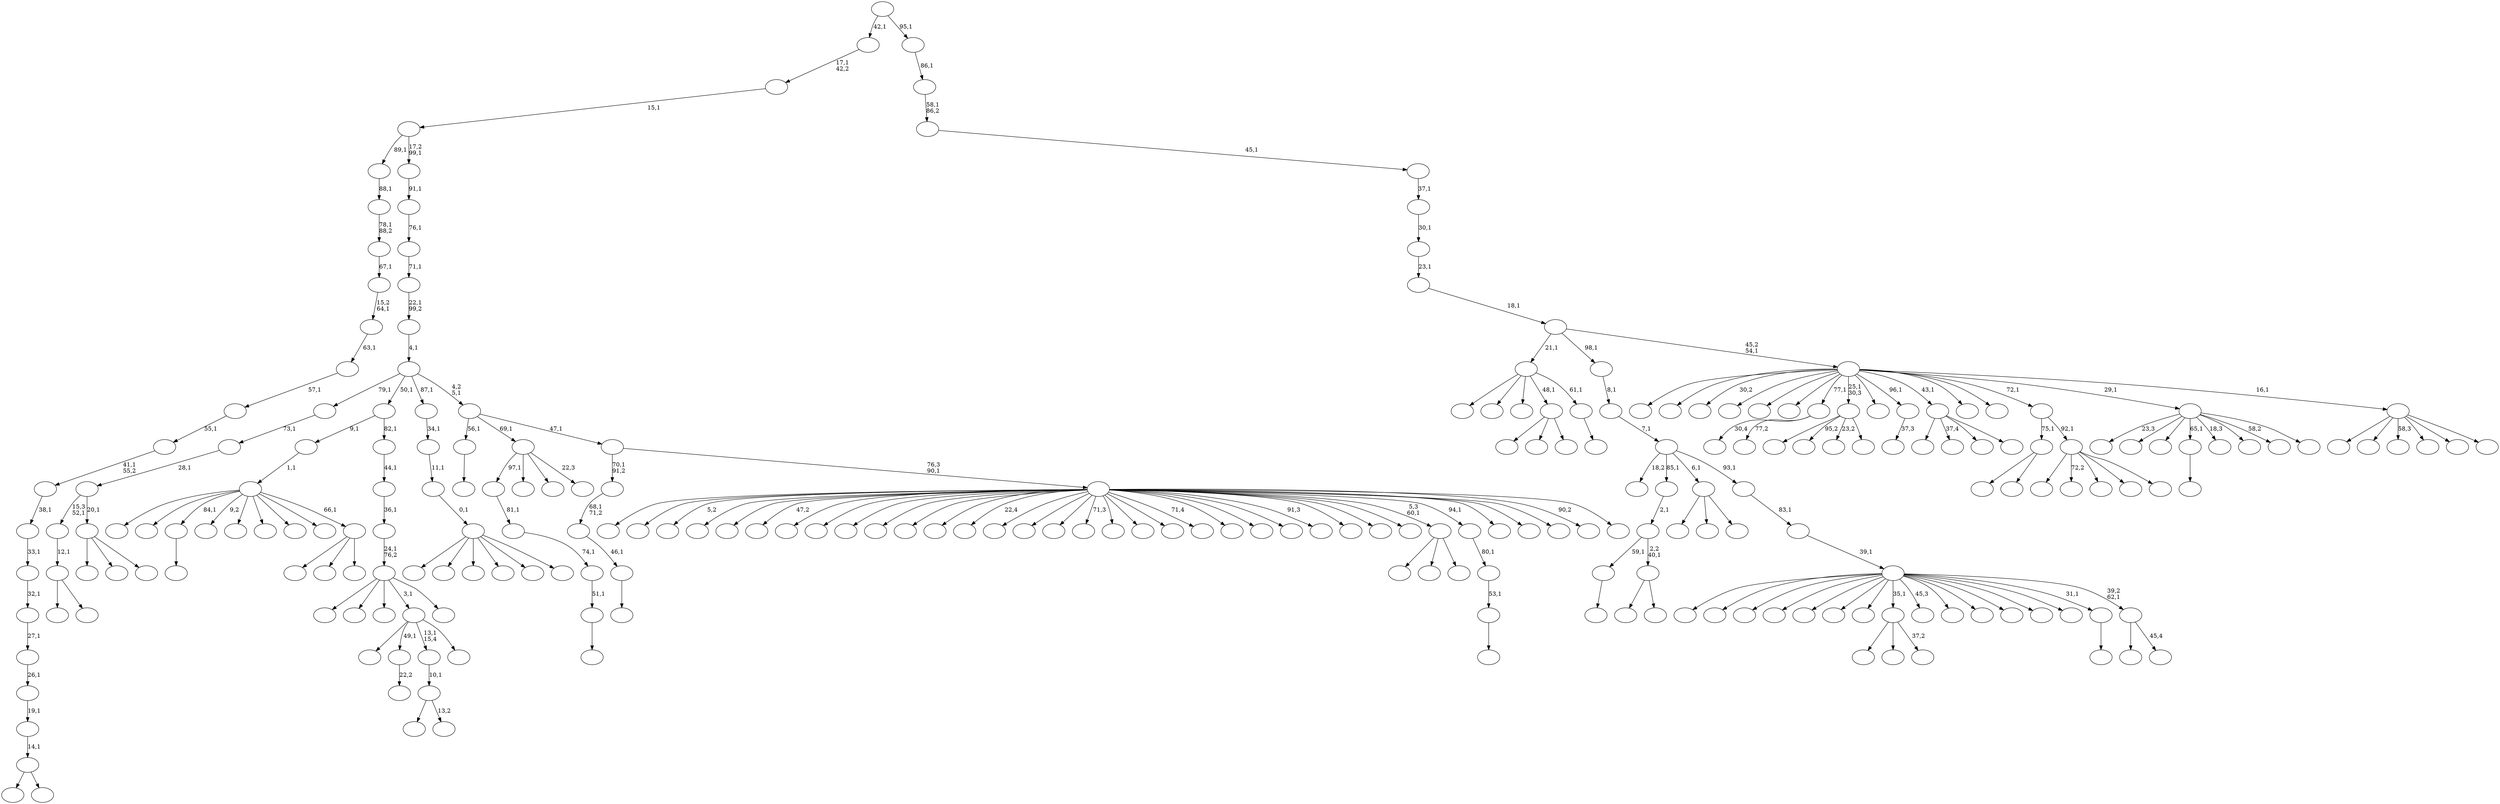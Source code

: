 digraph T {
	250 [label=""]
	249 [label=""]
	248 [label=""]
	247 [label=""]
	246 [label=""]
	245 [label=""]
	244 [label=""]
	243 [label=""]
	242 [label=""]
	241 [label=""]
	240 [label=""]
	239 [label=""]
	238 [label=""]
	237 [label=""]
	236 [label=""]
	235 [label=""]
	234 [label=""]
	233 [label=""]
	232 [label=""]
	231 [label=""]
	230 [label=""]
	229 [label=""]
	228 [label=""]
	227 [label=""]
	226 [label=""]
	225 [label=""]
	224 [label=""]
	223 [label=""]
	222 [label=""]
	221 [label=""]
	220 [label=""]
	219 [label=""]
	218 [label=""]
	217 [label=""]
	216 [label=""]
	215 [label=""]
	214 [label=""]
	213 [label=""]
	212 [label=""]
	211 [label=""]
	210 [label=""]
	209 [label=""]
	208 [label=""]
	207 [label=""]
	206 [label=""]
	205 [label=""]
	204 [label=""]
	203 [label=""]
	202 [label=""]
	201 [label=""]
	200 [label=""]
	199 [label=""]
	198 [label=""]
	197 [label=""]
	196 [label=""]
	195 [label=""]
	194 [label=""]
	193 [label=""]
	192 [label=""]
	191 [label=""]
	190 [label=""]
	189 [label=""]
	188 [label=""]
	187 [label=""]
	186 [label=""]
	185 [label=""]
	184 [label=""]
	183 [label=""]
	182 [label=""]
	181 [label=""]
	180 [label=""]
	179 [label=""]
	178 [label=""]
	177 [label=""]
	176 [label=""]
	175 [label=""]
	174 [label=""]
	173 [label=""]
	172 [label=""]
	171 [label=""]
	170 [label=""]
	169 [label=""]
	168 [label=""]
	167 [label=""]
	166 [label=""]
	165 [label=""]
	164 [label=""]
	163 [label=""]
	162 [label=""]
	161 [label=""]
	160 [label=""]
	159 [label=""]
	158 [label=""]
	157 [label=""]
	156 [label=""]
	155 [label=""]
	154 [label=""]
	153 [label=""]
	152 [label=""]
	151 [label=""]
	150 [label=""]
	149 [label=""]
	148 [label=""]
	147 [label=""]
	146 [label=""]
	145 [label=""]
	144 [label=""]
	143 [label=""]
	142 [label=""]
	141 [label=""]
	140 [label=""]
	139 [label=""]
	138 [label=""]
	137 [label=""]
	136 [label=""]
	135 [label=""]
	134 [label=""]
	133 [label=""]
	132 [label=""]
	131 [label=""]
	130 [label=""]
	129 [label=""]
	128 [label=""]
	127 [label=""]
	126 [label=""]
	125 [label=""]
	124 [label=""]
	123 [label=""]
	122 [label=""]
	121 [label=""]
	120 [label=""]
	119 [label=""]
	118 [label=""]
	117 [label=""]
	116 [label=""]
	115 [label=""]
	114 [label=""]
	113 [label=""]
	112 [label=""]
	111 [label=""]
	110 [label=""]
	109 [label=""]
	108 [label=""]
	107 [label=""]
	106 [label=""]
	105 [label=""]
	104 [label=""]
	103 [label=""]
	102 [label=""]
	101 [label=""]
	100 [label=""]
	99 [label=""]
	98 [label=""]
	97 [label=""]
	96 [label=""]
	95 [label=""]
	94 [label=""]
	93 [label=""]
	92 [label=""]
	91 [label=""]
	90 [label=""]
	89 [label=""]
	88 [label=""]
	87 [label=""]
	86 [label=""]
	85 [label=""]
	84 [label=""]
	83 [label=""]
	82 [label=""]
	81 [label=""]
	80 [label=""]
	79 [label=""]
	78 [label=""]
	77 [label=""]
	76 [label=""]
	75 [label=""]
	74 [label=""]
	73 [label=""]
	72 [label=""]
	71 [label=""]
	70 [label=""]
	69 [label=""]
	68 [label=""]
	67 [label=""]
	66 [label=""]
	65 [label=""]
	64 [label=""]
	63 [label=""]
	62 [label=""]
	61 [label=""]
	60 [label=""]
	59 [label=""]
	58 [label=""]
	57 [label=""]
	56 [label=""]
	55 [label=""]
	54 [label=""]
	53 [label=""]
	52 [label=""]
	51 [label=""]
	50 [label=""]
	49 [label=""]
	48 [label=""]
	47 [label=""]
	46 [label=""]
	45 [label=""]
	44 [label=""]
	43 [label=""]
	42 [label=""]
	41 [label=""]
	40 [label=""]
	39 [label=""]
	38 [label=""]
	37 [label=""]
	36 [label=""]
	35 [label=""]
	34 [label=""]
	33 [label=""]
	32 [label=""]
	31 [label=""]
	30 [label=""]
	29 [label=""]
	28 [label=""]
	27 [label=""]
	26 [label=""]
	25 [label=""]
	24 [label=""]
	23 [label=""]
	22 [label=""]
	21 [label=""]
	20 [label=""]
	19 [label=""]
	18 [label=""]
	17 [label=""]
	16 [label=""]
	15 [label=""]
	14 [label=""]
	13 [label=""]
	12 [label=""]
	11 [label=""]
	10 [label=""]
	9 [label=""]
	8 [label=""]
	7 [label=""]
	6 [label=""]
	5 [label=""]
	4 [label=""]
	3 [label=""]
	2 [label=""]
	1 [label=""]
	0 [label=""]
	241 -> 242 [label=""]
	221 -> 222 [label=""]
	220 -> 221 [label="46,1"]
	219 -> 220 [label="68,1\n71,2"]
	214 -> 215 [label=""]
	211 -> 212 [label=""]
	198 -> 199 [label=""]
	195 -> 210 [label=""]
	195 -> 196 [label=""]
	194 -> 198 [label="59,1"]
	194 -> 195 [label="2,2\n40,1"]
	193 -> 194 [label="2,1"]
	179 -> 180 [label=""]
	178 -> 179 [label="51,1"]
	177 -> 178 [label="74,1"]
	176 -> 177 [label="81,1"]
	148 -> 168 [label=""]
	148 -> 149 [label=""]
	147 -> 148 [label="12,1"]
	144 -> 145 [label="22,2"]
	142 -> 176 [label="97,1"]
	142 -> 172 [label=""]
	142 -> 157 [label=""]
	142 -> 143 [label="22,3"]
	136 -> 234 [label=""]
	136 -> 137 [label=""]
	135 -> 136 [label="14,1"]
	134 -> 135 [label="19,1"]
	133 -> 134 [label="26,1"]
	132 -> 133 [label="27,1"]
	131 -> 132 [label="32,1"]
	130 -> 131 [label="33,1"]
	129 -> 130 [label="38,1"]
	128 -> 129 [label="41,1\n55,2"]
	127 -> 128 [label="55,1"]
	126 -> 127 [label="57,1"]
	125 -> 126 [label="63,1"]
	124 -> 125 [label="15,2\n64,1"]
	123 -> 124 [label="67,1"]
	122 -> 123 [label="78,1\n88,2"]
	121 -> 122 [label="88,1"]
	119 -> 173 [label=""]
	119 -> 120 [label=""]
	114 -> 246 [label=""]
	114 -> 197 [label=""]
	114 -> 115 [label="37,2"]
	109 -> 228 [label=""]
	109 -> 154 [label=""]
	109 -> 110 [label=""]
	108 -> 147 [label="15,3\n52,1"]
	108 -> 109 [label="20,1"]
	107 -> 108 [label="28,1"]
	106 -> 107 [label="73,1"]
	101 -> 186 [label="30,4"]
	101 -> 102 [label="77,2"]
	98 -> 165 [label=""]
	98 -> 99 [label="13,2"]
	97 -> 98 [label="10,1"]
	92 -> 248 [label=""]
	92 -> 160 [label=""]
	92 -> 93 [label=""]
	91 -> 247 [label=""]
	91 -> 244 [label=""]
	91 -> 241 [label="84,1"]
	91 -> 226 [label="9,2"]
	91 -> 204 [label=""]
	91 -> 190 [label=""]
	91 -> 175 [label=""]
	91 -> 156 [label=""]
	91 -> 92 [label="66,1"]
	90 -> 91 [label="1,1"]
	88 -> 174 [label=""]
	88 -> 153 [label="95,2"]
	88 -> 104 [label="23,2"]
	88 -> 89 [label=""]
	81 -> 82 [label="37,3"]
	78 -> 184 [label=""]
	78 -> 144 [label="49,1"]
	78 -> 97 [label="13,1\n15,4"]
	78 -> 79 [label=""]
	72 -> 245 [label=""]
	72 -> 238 [label="37,4"]
	72 -> 158 [label=""]
	72 -> 73 [label=""]
	69 -> 227 [label=""]
	69 -> 162 [label=""]
	69 -> 70 [label=""]
	66 -> 229 [label=""]
	66 -> 169 [label=""]
	66 -> 87 [label=""]
	66 -> 78 [label="3,1"]
	66 -> 67 [label=""]
	65 -> 66 [label="24,1\n76,2"]
	64 -> 65 [label="36,1"]
	63 -> 64 [label="44,1"]
	62 -> 90 [label="9,1"]
	62 -> 63 [label="82,1"]
	60 -> 231 [label=""]
	60 -> 117 [label=""]
	60 -> 61 [label=""]
	58 -> 59 [label=""]
	57 -> 58 [label="53,1"]
	56 -> 57 [label="80,1"]
	51 -> 183 [label=""]
	51 -> 112 [label=""]
	51 -> 52 [label=""]
	49 -> 232 [label=""]
	49 -> 203 [label="72,2"]
	49 -> 152 [label=""]
	49 -> 83 [label=""]
	49 -> 50 [label=""]
	48 -> 119 [label="75,1"]
	48 -> 49 [label="92,1"]
	45 -> 236 [label="23,3"]
	45 -> 218 [label=""]
	45 -> 217 [label=""]
	45 -> 214 [label="65,1"]
	45 -> 188 [label="18,3"]
	45 -> 170 [label=""]
	45 -> 103 [label="58,2"]
	45 -> 46 [label=""]
	42 -> 43 [label=""]
	41 -> 207 [label=""]
	41 -> 167 [label=""]
	41 -> 105 [label=""]
	41 -> 69 [label="48,1"]
	41 -> 42 [label="61,1"]
	38 -> 225 [label=""]
	38 -> 155 [label=""]
	38 -> 138 [label=""]
	38 -> 111 [label=""]
	38 -> 44 [label=""]
	38 -> 39 [label=""]
	37 -> 38 [label="0,1"]
	36 -> 37 [label="11,1"]
	35 -> 36 [label="34,1"]
	33 -> 249 [label=""]
	33 -> 239 [label=""]
	33 -> 233 [label="5,2"]
	33 -> 230 [label=""]
	33 -> 224 [label=""]
	33 -> 223 [label="47,2"]
	33 -> 216 [label=""]
	33 -> 213 [label=""]
	33 -> 209 [label=""]
	33 -> 202 [label=""]
	33 -> 201 [label=""]
	33 -> 182 [label=""]
	33 -> 166 [label="22,4"]
	33 -> 163 [label=""]
	33 -> 161 [label=""]
	33 -> 159 [label=""]
	33 -> 151 [label="71,3"]
	33 -> 146 [label=""]
	33 -> 140 [label=""]
	33 -> 139 [label=""]
	33 -> 118 [label="71,4"]
	33 -> 100 [label=""]
	33 -> 94 [label=""]
	33 -> 80 [label=""]
	33 -> 77 [label="91,3"]
	33 -> 76 [label=""]
	33 -> 75 [label=""]
	33 -> 71 [label=""]
	33 -> 60 [label="5,3\n60,1"]
	33 -> 56 [label="94,1"]
	33 -> 55 [label=""]
	33 -> 54 [label=""]
	33 -> 47 [label=""]
	33 -> 40 [label="90,2"]
	33 -> 34 [label=""]
	32 -> 219 [label="70,1\n91,2"]
	32 -> 33 [label="76,3\n90,1"]
	31 -> 211 [label="56,1"]
	31 -> 142 [label="69,1"]
	31 -> 32 [label="47,1"]
	30 -> 106 [label="79,1"]
	30 -> 62 [label="50,1"]
	30 -> 35 [label="87,1"]
	30 -> 31 [label="4,2\n5,1"]
	29 -> 30 [label="4,1"]
	28 -> 29 [label="22,1\n99,2"]
	27 -> 28 [label="71,1"]
	26 -> 27 [label="76,1"]
	25 -> 26 [label="91,1"]
	24 -> 121 [label="89,1"]
	24 -> 25 [label="17,2\n99,1"]
	23 -> 24 [label="15,1"]
	22 -> 23 [label="17,1\n42,2"]
	20 -> 21 [label=""]
	18 -> 192 [label=""]
	18 -> 19 [label="45,4"]
	17 -> 243 [label=""]
	17 -> 237 [label=""]
	17 -> 235 [label=""]
	17 -> 205 [label=""]
	17 -> 171 [label=""]
	17 -> 141 [label=""]
	17 -> 116 [label=""]
	17 -> 114 [label="35,1"]
	17 -> 113 [label="45,3"]
	17 -> 96 [label=""]
	17 -> 95 [label=""]
	17 -> 86 [label=""]
	17 -> 85 [label=""]
	17 -> 74 [label=""]
	17 -> 20 [label="31,1"]
	17 -> 18 [label="39,2\n62,1"]
	16 -> 17 [label="39,1"]
	15 -> 16 [label="83,1"]
	14 -> 240 [label="18,2"]
	14 -> 193 [label="85,1"]
	14 -> 51 [label="6,1"]
	14 -> 15 [label="93,1"]
	13 -> 14 [label="7,1"]
	12 -> 13 [label="8,1"]
	10 -> 250 [label=""]
	10 -> 208 [label=""]
	10 -> 200 [label="58,3"]
	10 -> 181 [label=""]
	10 -> 150 [label=""]
	10 -> 11 [label=""]
	9 -> 206 [label=""]
	9 -> 191 [label=""]
	9 -> 189 [label="30,2"]
	9 -> 187 [label=""]
	9 -> 185 [label=""]
	9 -> 164 [label=""]
	9 -> 101 [label="77,1"]
	9 -> 88 [label="25,1\n30,3"]
	9 -> 84 [label=""]
	9 -> 81 [label="96,1"]
	9 -> 72 [label="43,1"]
	9 -> 68 [label=""]
	9 -> 53 [label=""]
	9 -> 48 [label="72,1"]
	9 -> 45 [label="29,1"]
	9 -> 10 [label="16,1"]
	8 -> 41 [label="21,1"]
	8 -> 12 [label="98,1"]
	8 -> 9 [label="45,2\n54,1"]
	7 -> 8 [label="18,1"]
	6 -> 7 [label="23,1"]
	5 -> 6 [label="30,1"]
	4 -> 5 [label="37,1"]
	3 -> 4 [label="45,1"]
	2 -> 3 [label="58,1\n86,2"]
	1 -> 2 [label="86,1"]
	0 -> 22 [label="42,1"]
	0 -> 1 [label="95,1"]
}
